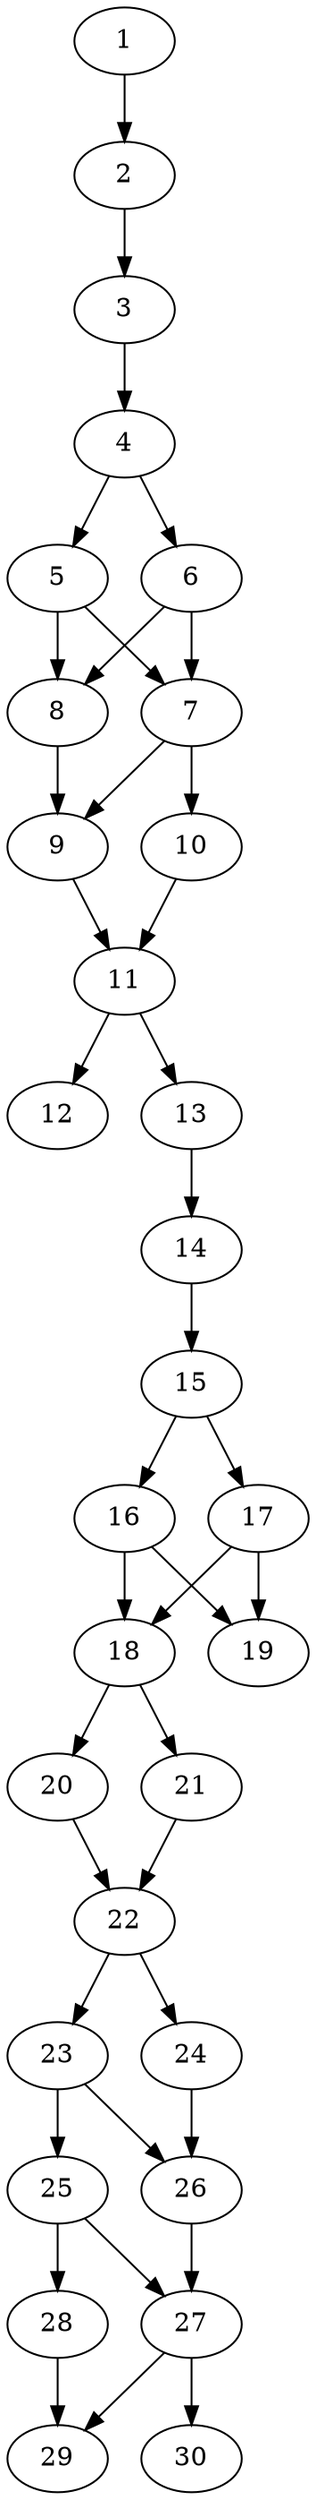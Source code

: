// DAG automatically generated by daggen at Thu Oct  3 14:04:18 2019
// ./daggen --dot -n 30 --ccr 0.4 --fat 0.3 --regular 0.7 --density 0.9 --mindata 5242880 --maxdata 52428800 
digraph G {
  1 [size="57518080", alpha="0.10", expect_size="23007232"] 
  1 -> 2 [size ="23007232"]
  2 [size="106186240", alpha="0.17", expect_size="42474496"] 
  2 -> 3 [size ="42474496"]
  3 [size="108436480", alpha="0.12", expect_size="43374592"] 
  3 -> 4 [size ="43374592"]
  4 [size="114862080", alpha="0.18", expect_size="45944832"] 
  4 -> 5 [size ="45944832"]
  4 -> 6 [size ="45944832"]
  5 [size="44830720", alpha="0.05", expect_size="17932288"] 
  5 -> 7 [size ="17932288"]
  5 -> 8 [size ="17932288"]
  6 [size="87421440", alpha="0.16", expect_size="34968576"] 
  6 -> 7 [size ="34968576"]
  6 -> 8 [size ="34968576"]
  7 [size="59069440", alpha="0.15", expect_size="23627776"] 
  7 -> 9 [size ="23627776"]
  7 -> 10 [size ="23627776"]
  8 [size="103011840", alpha="0.09", expect_size="41204736"] 
  8 -> 9 [size ="41204736"]
  9 [size="44912640", alpha="0.16", expect_size="17965056"] 
  9 -> 11 [size ="17965056"]
  10 [size="26378240", alpha="0.07", expect_size="10551296"] 
  10 -> 11 [size ="10551296"]
  11 [size="126686720", alpha="0.14", expect_size="50674688"] 
  11 -> 12 [size ="50674688"]
  11 -> 13 [size ="50674688"]
  12 [size="64998400", alpha="0.11", expect_size="25999360"] 
  13 [size="47746560", alpha="0.00", expect_size="19098624"] 
  13 -> 14 [size ="19098624"]
  14 [size="117094400", alpha="0.10", expect_size="46837760"] 
  14 -> 15 [size ="46837760"]
  15 [size="104476160", alpha="0.03", expect_size="41790464"] 
  15 -> 16 [size ="41790464"]
  15 -> 17 [size ="41790464"]
  16 [size="13839360", alpha="0.13", expect_size="5535744"] 
  16 -> 18 [size ="5535744"]
  16 -> 19 [size ="5535744"]
  17 [size="109872640", alpha="0.06", expect_size="43949056"] 
  17 -> 18 [size ="43949056"]
  17 -> 19 [size ="43949056"]
  18 [size="79045120", alpha="0.08", expect_size="31618048"] 
  18 -> 20 [size ="31618048"]
  18 -> 21 [size ="31618048"]
  19 [size="14904320", alpha="0.06", expect_size="5961728"] 
  20 [size="111518720", alpha="0.18", expect_size="44607488"] 
  20 -> 22 [size ="44607488"]
  21 [size="35540480", alpha="0.18", expect_size="14216192"] 
  21 -> 22 [size ="14216192"]
  22 [size="120222720", alpha="0.14", expect_size="48089088"] 
  22 -> 23 [size ="48089088"]
  22 -> 24 [size ="48089088"]
  23 [size="68103680", alpha="0.06", expect_size="27241472"] 
  23 -> 25 [size ="27241472"]
  23 -> 26 [size ="27241472"]
  24 [size="69319680", alpha="0.15", expect_size="27727872"] 
  24 -> 26 [size ="27727872"]
  25 [size="130019840", alpha="0.10", expect_size="52007936"] 
  25 -> 27 [size ="52007936"]
  25 -> 28 [size ="52007936"]
  26 [size="32486400", alpha="0.17", expect_size="12994560"] 
  26 -> 27 [size ="12994560"]
  27 [size="107683840", alpha="0.12", expect_size="43073536"] 
  27 -> 29 [size ="43073536"]
  27 -> 30 [size ="43073536"]
  28 [size="23600640", alpha="0.02", expect_size="9440256"] 
  28 -> 29 [size ="9440256"]
  29 [size="70118400", alpha="0.18", expect_size="28047360"] 
  30 [size="102968320", alpha="0.16", expect_size="41187328"] 
}
